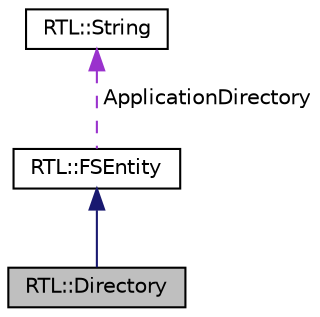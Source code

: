 digraph "RTL::Directory"
{
  edge [fontname="Helvetica",fontsize="10",labelfontname="Helvetica",labelfontsize="10"];
  node [fontname="Helvetica",fontsize="10",shape=record];
  Node2 [label="RTL::Directory",height=0.2,width=0.4,color="black", fillcolor="grey75", style="filled", fontcolor="black"];
  Node3 -> Node2 [dir="back",color="midnightblue",fontsize="10",style="solid",fontname="Helvetica"];
  Node3 [label="RTL::FSEntity",height=0.2,width=0.4,color="black", fillcolor="white", style="filled",URL="$classRTL_1_1FSEntity.html"];
  Node4 -> Node3 [dir="back",color="darkorchid3",fontsize="10",style="dashed",label=" ApplicationDirectory" ,fontname="Helvetica"];
  Node4 [label="RTL::String",height=0.2,width=0.4,color="black", fillcolor="white", style="filled",URL="$classRTL_1_1String.html",tooltip="Red Template Library String class. "];
}
